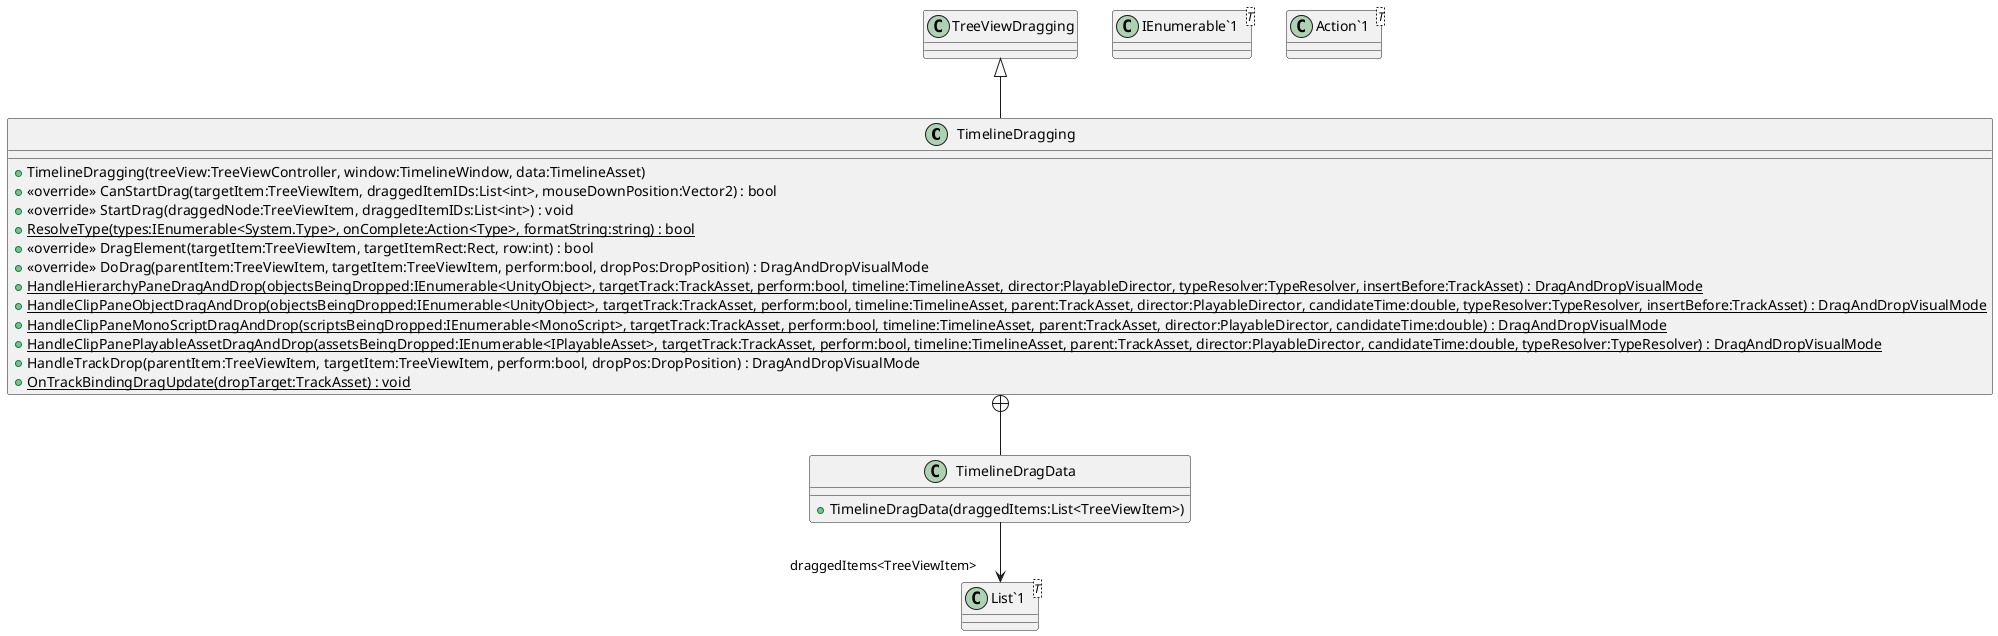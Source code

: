 @startuml
class TimelineDragging {
    + TimelineDragging(treeView:TreeViewController, window:TimelineWindow, data:TimelineAsset)
    + <<override>> CanStartDrag(targetItem:TreeViewItem, draggedItemIDs:List<int>, mouseDownPosition:Vector2) : bool
    + <<override>> StartDrag(draggedNode:TreeViewItem, draggedItemIDs:List<int>) : void
    + {static} ResolveType(types:IEnumerable<System.Type>, onComplete:Action<Type>, formatString:string) : bool
    + <<override>> DragElement(targetItem:TreeViewItem, targetItemRect:Rect, row:int) : bool
    + <<override>> DoDrag(parentItem:TreeViewItem, targetItem:TreeViewItem, perform:bool, dropPos:DropPosition) : DragAndDropVisualMode
    + {static} HandleHierarchyPaneDragAndDrop(objectsBeingDropped:IEnumerable<UnityObject>, targetTrack:TrackAsset, perform:bool, timeline:TimelineAsset, director:PlayableDirector, typeResolver:TypeResolver, insertBefore:TrackAsset) : DragAndDropVisualMode
    + {static} HandleClipPaneObjectDragAndDrop(objectsBeingDropped:IEnumerable<UnityObject>, targetTrack:TrackAsset, perform:bool, timeline:TimelineAsset, parent:TrackAsset, director:PlayableDirector, candidateTime:double, typeResolver:TypeResolver, insertBefore:TrackAsset) : DragAndDropVisualMode
    + {static} HandleClipPaneMonoScriptDragAndDrop(scriptsBeingDropped:IEnumerable<MonoScript>, targetTrack:TrackAsset, perform:bool, timeline:TimelineAsset, parent:TrackAsset, director:PlayableDirector, candidateTime:double) : DragAndDropVisualMode
    + {static} HandleClipPanePlayableAssetDragAndDrop(assetsBeingDropped:IEnumerable<IPlayableAsset>, targetTrack:TrackAsset, perform:bool, timeline:TimelineAsset, parent:TrackAsset, director:PlayableDirector, candidateTime:double, typeResolver:TypeResolver) : DragAndDropVisualMode
    + HandleTrackDrop(parentItem:TreeViewItem, targetItem:TreeViewItem, perform:bool, dropPos:DropPosition) : DragAndDropVisualMode
    + {static} OnTrackBindingDragUpdate(dropTarget:TrackAsset) : void
}
class "IEnumerable`1"<T> {
}
class "Action`1"<T> {
}
class TimelineDragData {
    + TimelineDragData(draggedItems:List<TreeViewItem>)
}
class "List`1"<T> {
}
TreeViewDragging <|-- TimelineDragging
TimelineDragging +-- TimelineDragData
TimelineDragData --> "draggedItems<TreeViewItem>" "List`1"
@enduml
